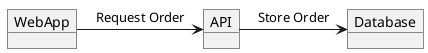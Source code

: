 @startuml
object WebApp
object API
object Database
WebApp -> API : Request Order
API -> Database : Store Order
@enduml